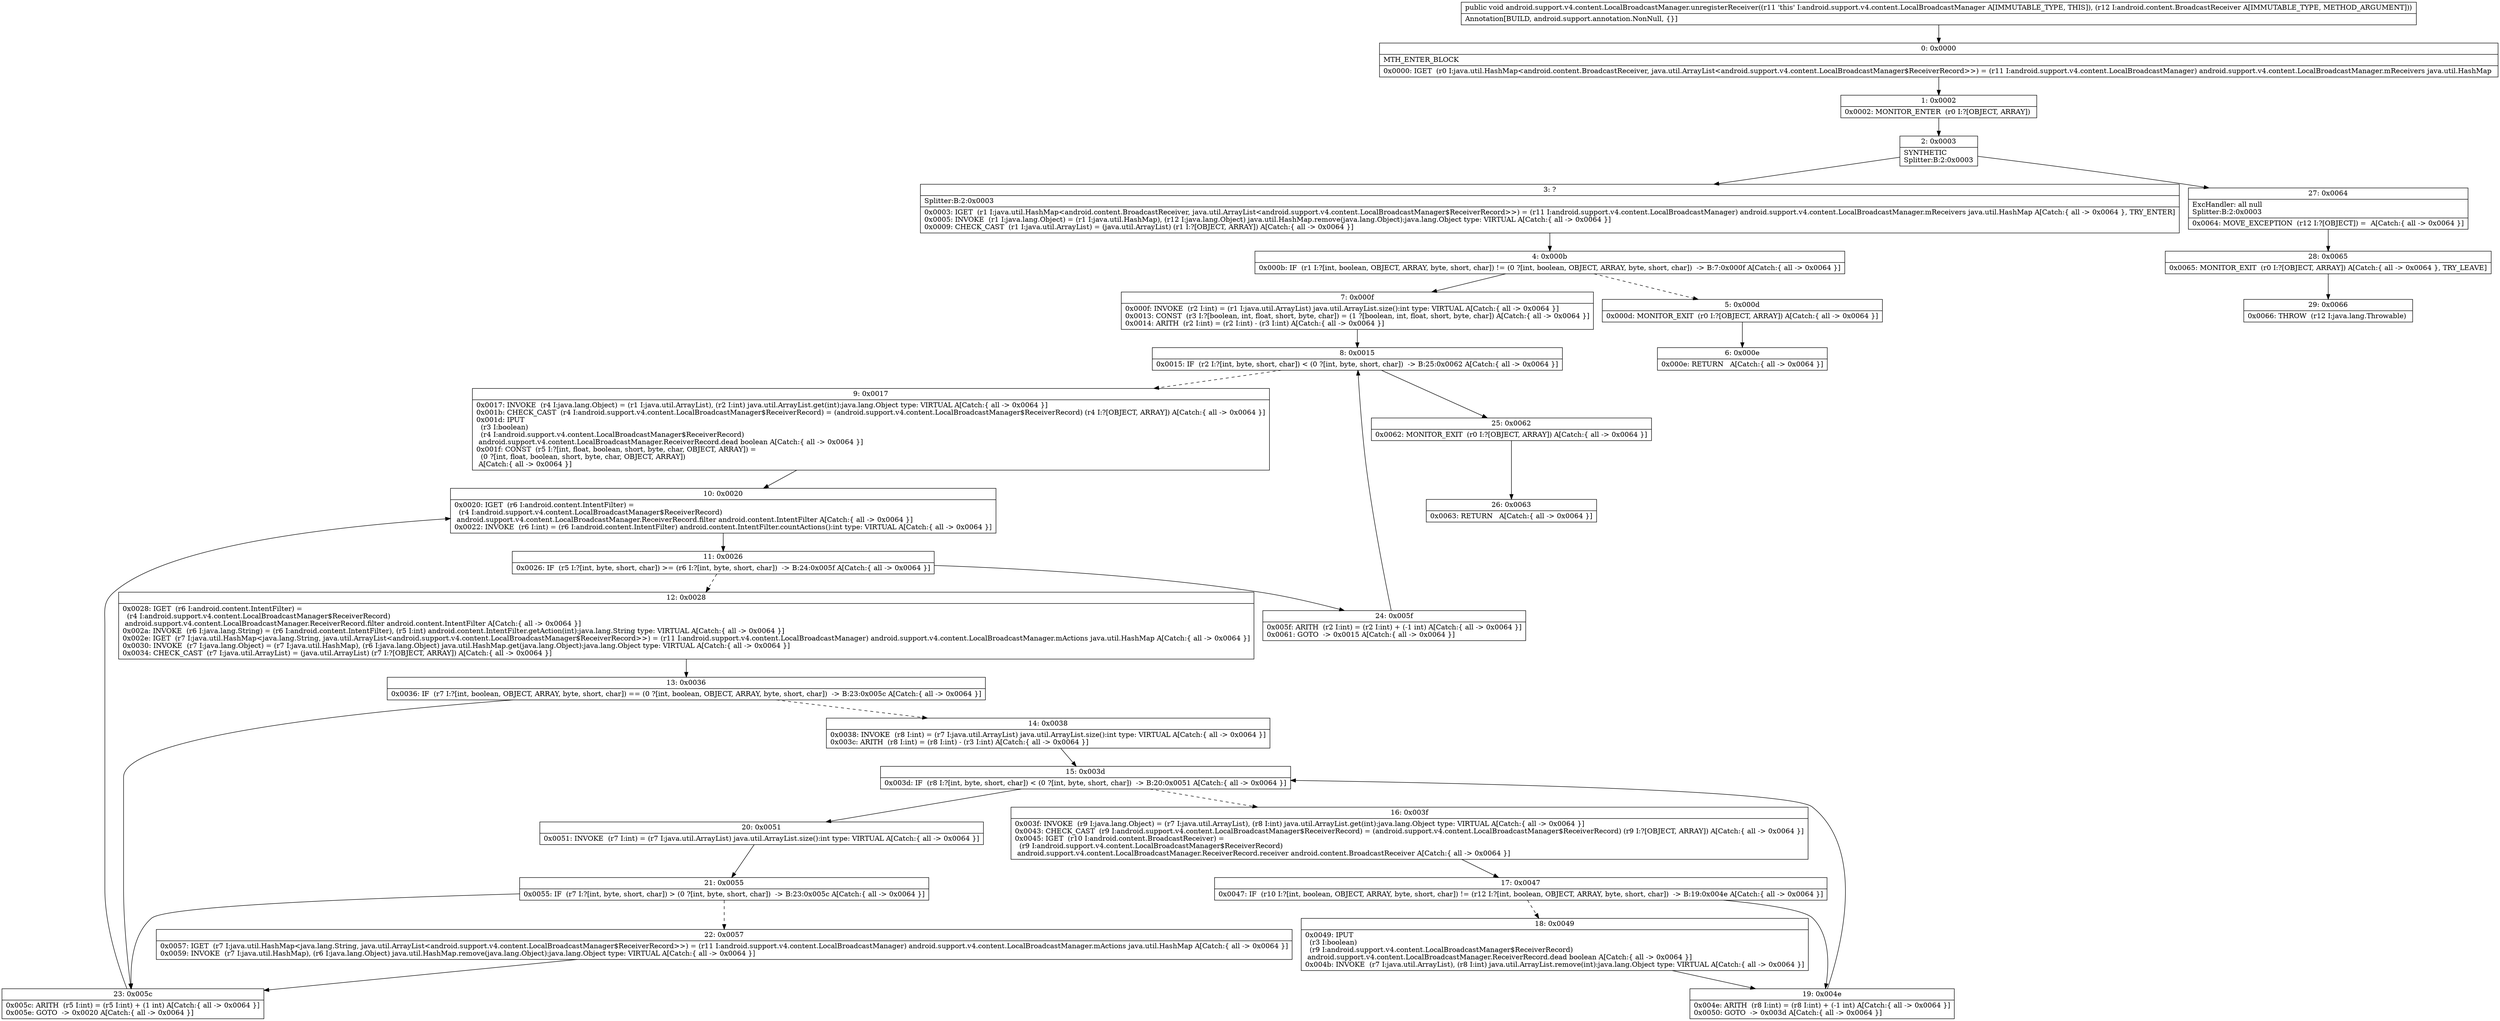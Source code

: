 digraph "CFG forandroid.support.v4.content.LocalBroadcastManager.unregisterReceiver(Landroid\/content\/BroadcastReceiver;)V" {
Node_0 [shape=record,label="{0\:\ 0x0000|MTH_ENTER_BLOCK\l|0x0000: IGET  (r0 I:java.util.HashMap\<android.content.BroadcastReceiver, java.util.ArrayList\<android.support.v4.content.LocalBroadcastManager$ReceiverRecord\>\>) = (r11 I:android.support.v4.content.LocalBroadcastManager) android.support.v4.content.LocalBroadcastManager.mReceivers java.util.HashMap \l}"];
Node_1 [shape=record,label="{1\:\ 0x0002|0x0002: MONITOR_ENTER  (r0 I:?[OBJECT, ARRAY]) \l}"];
Node_2 [shape=record,label="{2\:\ 0x0003|SYNTHETIC\lSplitter:B:2:0x0003\l}"];
Node_3 [shape=record,label="{3\:\ ?|Splitter:B:2:0x0003\l|0x0003: IGET  (r1 I:java.util.HashMap\<android.content.BroadcastReceiver, java.util.ArrayList\<android.support.v4.content.LocalBroadcastManager$ReceiverRecord\>\>) = (r11 I:android.support.v4.content.LocalBroadcastManager) android.support.v4.content.LocalBroadcastManager.mReceivers java.util.HashMap A[Catch:\{ all \-\> 0x0064 \}, TRY_ENTER]\l0x0005: INVOKE  (r1 I:java.lang.Object) = (r1 I:java.util.HashMap), (r12 I:java.lang.Object) java.util.HashMap.remove(java.lang.Object):java.lang.Object type: VIRTUAL A[Catch:\{ all \-\> 0x0064 \}]\l0x0009: CHECK_CAST  (r1 I:java.util.ArrayList) = (java.util.ArrayList) (r1 I:?[OBJECT, ARRAY]) A[Catch:\{ all \-\> 0x0064 \}]\l}"];
Node_4 [shape=record,label="{4\:\ 0x000b|0x000b: IF  (r1 I:?[int, boolean, OBJECT, ARRAY, byte, short, char]) != (0 ?[int, boolean, OBJECT, ARRAY, byte, short, char])  \-\> B:7:0x000f A[Catch:\{ all \-\> 0x0064 \}]\l}"];
Node_5 [shape=record,label="{5\:\ 0x000d|0x000d: MONITOR_EXIT  (r0 I:?[OBJECT, ARRAY]) A[Catch:\{ all \-\> 0x0064 \}]\l}"];
Node_6 [shape=record,label="{6\:\ 0x000e|0x000e: RETURN   A[Catch:\{ all \-\> 0x0064 \}]\l}"];
Node_7 [shape=record,label="{7\:\ 0x000f|0x000f: INVOKE  (r2 I:int) = (r1 I:java.util.ArrayList) java.util.ArrayList.size():int type: VIRTUAL A[Catch:\{ all \-\> 0x0064 \}]\l0x0013: CONST  (r3 I:?[boolean, int, float, short, byte, char]) = (1 ?[boolean, int, float, short, byte, char]) A[Catch:\{ all \-\> 0x0064 \}]\l0x0014: ARITH  (r2 I:int) = (r2 I:int) \- (r3 I:int) A[Catch:\{ all \-\> 0x0064 \}]\l}"];
Node_8 [shape=record,label="{8\:\ 0x0015|0x0015: IF  (r2 I:?[int, byte, short, char]) \< (0 ?[int, byte, short, char])  \-\> B:25:0x0062 A[Catch:\{ all \-\> 0x0064 \}]\l}"];
Node_9 [shape=record,label="{9\:\ 0x0017|0x0017: INVOKE  (r4 I:java.lang.Object) = (r1 I:java.util.ArrayList), (r2 I:int) java.util.ArrayList.get(int):java.lang.Object type: VIRTUAL A[Catch:\{ all \-\> 0x0064 \}]\l0x001b: CHECK_CAST  (r4 I:android.support.v4.content.LocalBroadcastManager$ReceiverRecord) = (android.support.v4.content.LocalBroadcastManager$ReceiverRecord) (r4 I:?[OBJECT, ARRAY]) A[Catch:\{ all \-\> 0x0064 \}]\l0x001d: IPUT  \l  (r3 I:boolean)\l  (r4 I:android.support.v4.content.LocalBroadcastManager$ReceiverRecord)\l android.support.v4.content.LocalBroadcastManager.ReceiverRecord.dead boolean A[Catch:\{ all \-\> 0x0064 \}]\l0x001f: CONST  (r5 I:?[int, float, boolean, short, byte, char, OBJECT, ARRAY]) = \l  (0 ?[int, float, boolean, short, byte, char, OBJECT, ARRAY])\l A[Catch:\{ all \-\> 0x0064 \}]\l}"];
Node_10 [shape=record,label="{10\:\ 0x0020|0x0020: IGET  (r6 I:android.content.IntentFilter) = \l  (r4 I:android.support.v4.content.LocalBroadcastManager$ReceiverRecord)\l android.support.v4.content.LocalBroadcastManager.ReceiverRecord.filter android.content.IntentFilter A[Catch:\{ all \-\> 0x0064 \}]\l0x0022: INVOKE  (r6 I:int) = (r6 I:android.content.IntentFilter) android.content.IntentFilter.countActions():int type: VIRTUAL A[Catch:\{ all \-\> 0x0064 \}]\l}"];
Node_11 [shape=record,label="{11\:\ 0x0026|0x0026: IF  (r5 I:?[int, byte, short, char]) \>= (r6 I:?[int, byte, short, char])  \-\> B:24:0x005f A[Catch:\{ all \-\> 0x0064 \}]\l}"];
Node_12 [shape=record,label="{12\:\ 0x0028|0x0028: IGET  (r6 I:android.content.IntentFilter) = \l  (r4 I:android.support.v4.content.LocalBroadcastManager$ReceiverRecord)\l android.support.v4.content.LocalBroadcastManager.ReceiverRecord.filter android.content.IntentFilter A[Catch:\{ all \-\> 0x0064 \}]\l0x002a: INVOKE  (r6 I:java.lang.String) = (r6 I:android.content.IntentFilter), (r5 I:int) android.content.IntentFilter.getAction(int):java.lang.String type: VIRTUAL A[Catch:\{ all \-\> 0x0064 \}]\l0x002e: IGET  (r7 I:java.util.HashMap\<java.lang.String, java.util.ArrayList\<android.support.v4.content.LocalBroadcastManager$ReceiverRecord\>\>) = (r11 I:android.support.v4.content.LocalBroadcastManager) android.support.v4.content.LocalBroadcastManager.mActions java.util.HashMap A[Catch:\{ all \-\> 0x0064 \}]\l0x0030: INVOKE  (r7 I:java.lang.Object) = (r7 I:java.util.HashMap), (r6 I:java.lang.Object) java.util.HashMap.get(java.lang.Object):java.lang.Object type: VIRTUAL A[Catch:\{ all \-\> 0x0064 \}]\l0x0034: CHECK_CAST  (r7 I:java.util.ArrayList) = (java.util.ArrayList) (r7 I:?[OBJECT, ARRAY]) A[Catch:\{ all \-\> 0x0064 \}]\l}"];
Node_13 [shape=record,label="{13\:\ 0x0036|0x0036: IF  (r7 I:?[int, boolean, OBJECT, ARRAY, byte, short, char]) == (0 ?[int, boolean, OBJECT, ARRAY, byte, short, char])  \-\> B:23:0x005c A[Catch:\{ all \-\> 0x0064 \}]\l}"];
Node_14 [shape=record,label="{14\:\ 0x0038|0x0038: INVOKE  (r8 I:int) = (r7 I:java.util.ArrayList) java.util.ArrayList.size():int type: VIRTUAL A[Catch:\{ all \-\> 0x0064 \}]\l0x003c: ARITH  (r8 I:int) = (r8 I:int) \- (r3 I:int) A[Catch:\{ all \-\> 0x0064 \}]\l}"];
Node_15 [shape=record,label="{15\:\ 0x003d|0x003d: IF  (r8 I:?[int, byte, short, char]) \< (0 ?[int, byte, short, char])  \-\> B:20:0x0051 A[Catch:\{ all \-\> 0x0064 \}]\l}"];
Node_16 [shape=record,label="{16\:\ 0x003f|0x003f: INVOKE  (r9 I:java.lang.Object) = (r7 I:java.util.ArrayList), (r8 I:int) java.util.ArrayList.get(int):java.lang.Object type: VIRTUAL A[Catch:\{ all \-\> 0x0064 \}]\l0x0043: CHECK_CAST  (r9 I:android.support.v4.content.LocalBroadcastManager$ReceiverRecord) = (android.support.v4.content.LocalBroadcastManager$ReceiverRecord) (r9 I:?[OBJECT, ARRAY]) A[Catch:\{ all \-\> 0x0064 \}]\l0x0045: IGET  (r10 I:android.content.BroadcastReceiver) = \l  (r9 I:android.support.v4.content.LocalBroadcastManager$ReceiverRecord)\l android.support.v4.content.LocalBroadcastManager.ReceiverRecord.receiver android.content.BroadcastReceiver A[Catch:\{ all \-\> 0x0064 \}]\l}"];
Node_17 [shape=record,label="{17\:\ 0x0047|0x0047: IF  (r10 I:?[int, boolean, OBJECT, ARRAY, byte, short, char]) != (r12 I:?[int, boolean, OBJECT, ARRAY, byte, short, char])  \-\> B:19:0x004e A[Catch:\{ all \-\> 0x0064 \}]\l}"];
Node_18 [shape=record,label="{18\:\ 0x0049|0x0049: IPUT  \l  (r3 I:boolean)\l  (r9 I:android.support.v4.content.LocalBroadcastManager$ReceiverRecord)\l android.support.v4.content.LocalBroadcastManager.ReceiverRecord.dead boolean A[Catch:\{ all \-\> 0x0064 \}]\l0x004b: INVOKE  (r7 I:java.util.ArrayList), (r8 I:int) java.util.ArrayList.remove(int):java.lang.Object type: VIRTUAL A[Catch:\{ all \-\> 0x0064 \}]\l}"];
Node_19 [shape=record,label="{19\:\ 0x004e|0x004e: ARITH  (r8 I:int) = (r8 I:int) + (\-1 int) A[Catch:\{ all \-\> 0x0064 \}]\l0x0050: GOTO  \-\> 0x003d A[Catch:\{ all \-\> 0x0064 \}]\l}"];
Node_20 [shape=record,label="{20\:\ 0x0051|0x0051: INVOKE  (r7 I:int) = (r7 I:java.util.ArrayList) java.util.ArrayList.size():int type: VIRTUAL A[Catch:\{ all \-\> 0x0064 \}]\l}"];
Node_21 [shape=record,label="{21\:\ 0x0055|0x0055: IF  (r7 I:?[int, byte, short, char]) \> (0 ?[int, byte, short, char])  \-\> B:23:0x005c A[Catch:\{ all \-\> 0x0064 \}]\l}"];
Node_22 [shape=record,label="{22\:\ 0x0057|0x0057: IGET  (r7 I:java.util.HashMap\<java.lang.String, java.util.ArrayList\<android.support.v4.content.LocalBroadcastManager$ReceiverRecord\>\>) = (r11 I:android.support.v4.content.LocalBroadcastManager) android.support.v4.content.LocalBroadcastManager.mActions java.util.HashMap A[Catch:\{ all \-\> 0x0064 \}]\l0x0059: INVOKE  (r7 I:java.util.HashMap), (r6 I:java.lang.Object) java.util.HashMap.remove(java.lang.Object):java.lang.Object type: VIRTUAL A[Catch:\{ all \-\> 0x0064 \}]\l}"];
Node_23 [shape=record,label="{23\:\ 0x005c|0x005c: ARITH  (r5 I:int) = (r5 I:int) + (1 int) A[Catch:\{ all \-\> 0x0064 \}]\l0x005e: GOTO  \-\> 0x0020 A[Catch:\{ all \-\> 0x0064 \}]\l}"];
Node_24 [shape=record,label="{24\:\ 0x005f|0x005f: ARITH  (r2 I:int) = (r2 I:int) + (\-1 int) A[Catch:\{ all \-\> 0x0064 \}]\l0x0061: GOTO  \-\> 0x0015 A[Catch:\{ all \-\> 0x0064 \}]\l}"];
Node_25 [shape=record,label="{25\:\ 0x0062|0x0062: MONITOR_EXIT  (r0 I:?[OBJECT, ARRAY]) A[Catch:\{ all \-\> 0x0064 \}]\l}"];
Node_26 [shape=record,label="{26\:\ 0x0063|0x0063: RETURN   A[Catch:\{ all \-\> 0x0064 \}]\l}"];
Node_27 [shape=record,label="{27\:\ 0x0064|ExcHandler: all null\lSplitter:B:2:0x0003\l|0x0064: MOVE_EXCEPTION  (r12 I:?[OBJECT]) =  A[Catch:\{ all \-\> 0x0064 \}]\l}"];
Node_28 [shape=record,label="{28\:\ 0x0065|0x0065: MONITOR_EXIT  (r0 I:?[OBJECT, ARRAY]) A[Catch:\{ all \-\> 0x0064 \}, TRY_LEAVE]\l}"];
Node_29 [shape=record,label="{29\:\ 0x0066|0x0066: THROW  (r12 I:java.lang.Throwable) \l}"];
MethodNode[shape=record,label="{public void android.support.v4.content.LocalBroadcastManager.unregisterReceiver((r11 'this' I:android.support.v4.content.LocalBroadcastManager A[IMMUTABLE_TYPE, THIS]), (r12 I:android.content.BroadcastReceiver A[IMMUTABLE_TYPE, METHOD_ARGUMENT]))  | Annotation[BUILD, android.support.annotation.NonNull, \{\}]\l}"];
MethodNode -> Node_0;
Node_0 -> Node_1;
Node_1 -> Node_2;
Node_2 -> Node_3;
Node_2 -> Node_27;
Node_3 -> Node_4;
Node_4 -> Node_5[style=dashed];
Node_4 -> Node_7;
Node_5 -> Node_6;
Node_7 -> Node_8;
Node_8 -> Node_9[style=dashed];
Node_8 -> Node_25;
Node_9 -> Node_10;
Node_10 -> Node_11;
Node_11 -> Node_12[style=dashed];
Node_11 -> Node_24;
Node_12 -> Node_13;
Node_13 -> Node_14[style=dashed];
Node_13 -> Node_23;
Node_14 -> Node_15;
Node_15 -> Node_16[style=dashed];
Node_15 -> Node_20;
Node_16 -> Node_17;
Node_17 -> Node_18[style=dashed];
Node_17 -> Node_19;
Node_18 -> Node_19;
Node_19 -> Node_15;
Node_20 -> Node_21;
Node_21 -> Node_22[style=dashed];
Node_21 -> Node_23;
Node_22 -> Node_23;
Node_23 -> Node_10;
Node_24 -> Node_8;
Node_25 -> Node_26;
Node_27 -> Node_28;
Node_28 -> Node_29;
}

